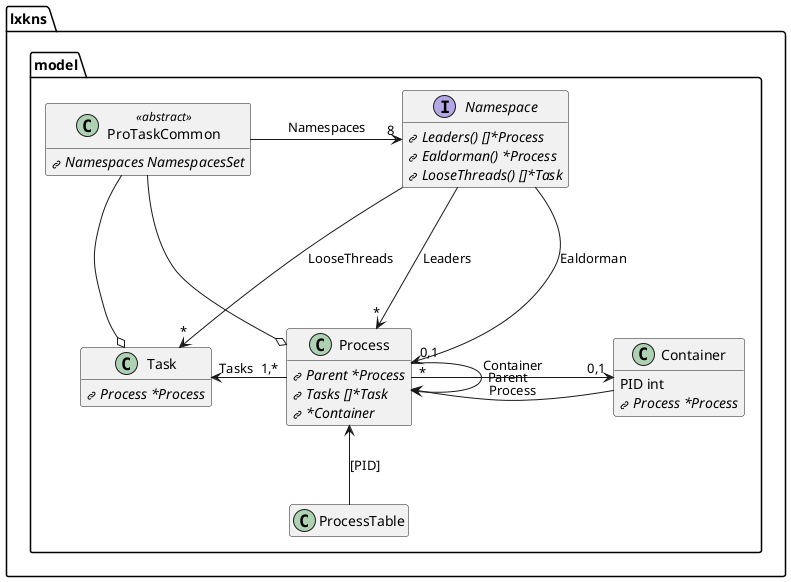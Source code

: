 @startuml lxkns-processes
skinparam nodesep 70
hide empty fields
hide empty methods
!define L <size:12><&link-intact></size><i>

package "lxkns.model" {

interface Namespace {
  L Leaders() []*Process
  L Ealdorman() *Process
  L LooseThreads() []*Task
}

Namespace ---> "0,1" Process : Ealdorman
Namespace ---> "*" Process : Leaders
Namespace ---> "*" Task: LooseThreads

class ProcessTable
Process <-- ProcessTable : "[PID]"

class ProTaskCommon <<abstract>> {
  L Namespaces NamespacesSet
}

ProTaskCommon --o Task
ProTaskCommon --o Process
ProTaskCommon -> "8" Namespace : Namespaces


class Task {
  L Process *Process
}

class Process {
  L Parent *Process
  L Tasks []*Task
  L *Container
}

Process "*" --> Process : Parent
Task <- Process : "Tasks" "1,*"

class Container {
  PID int
  L Process *Process
}

Process -> "0,1" Container : Container
Process <- Container : "Process"

}

@enduml
